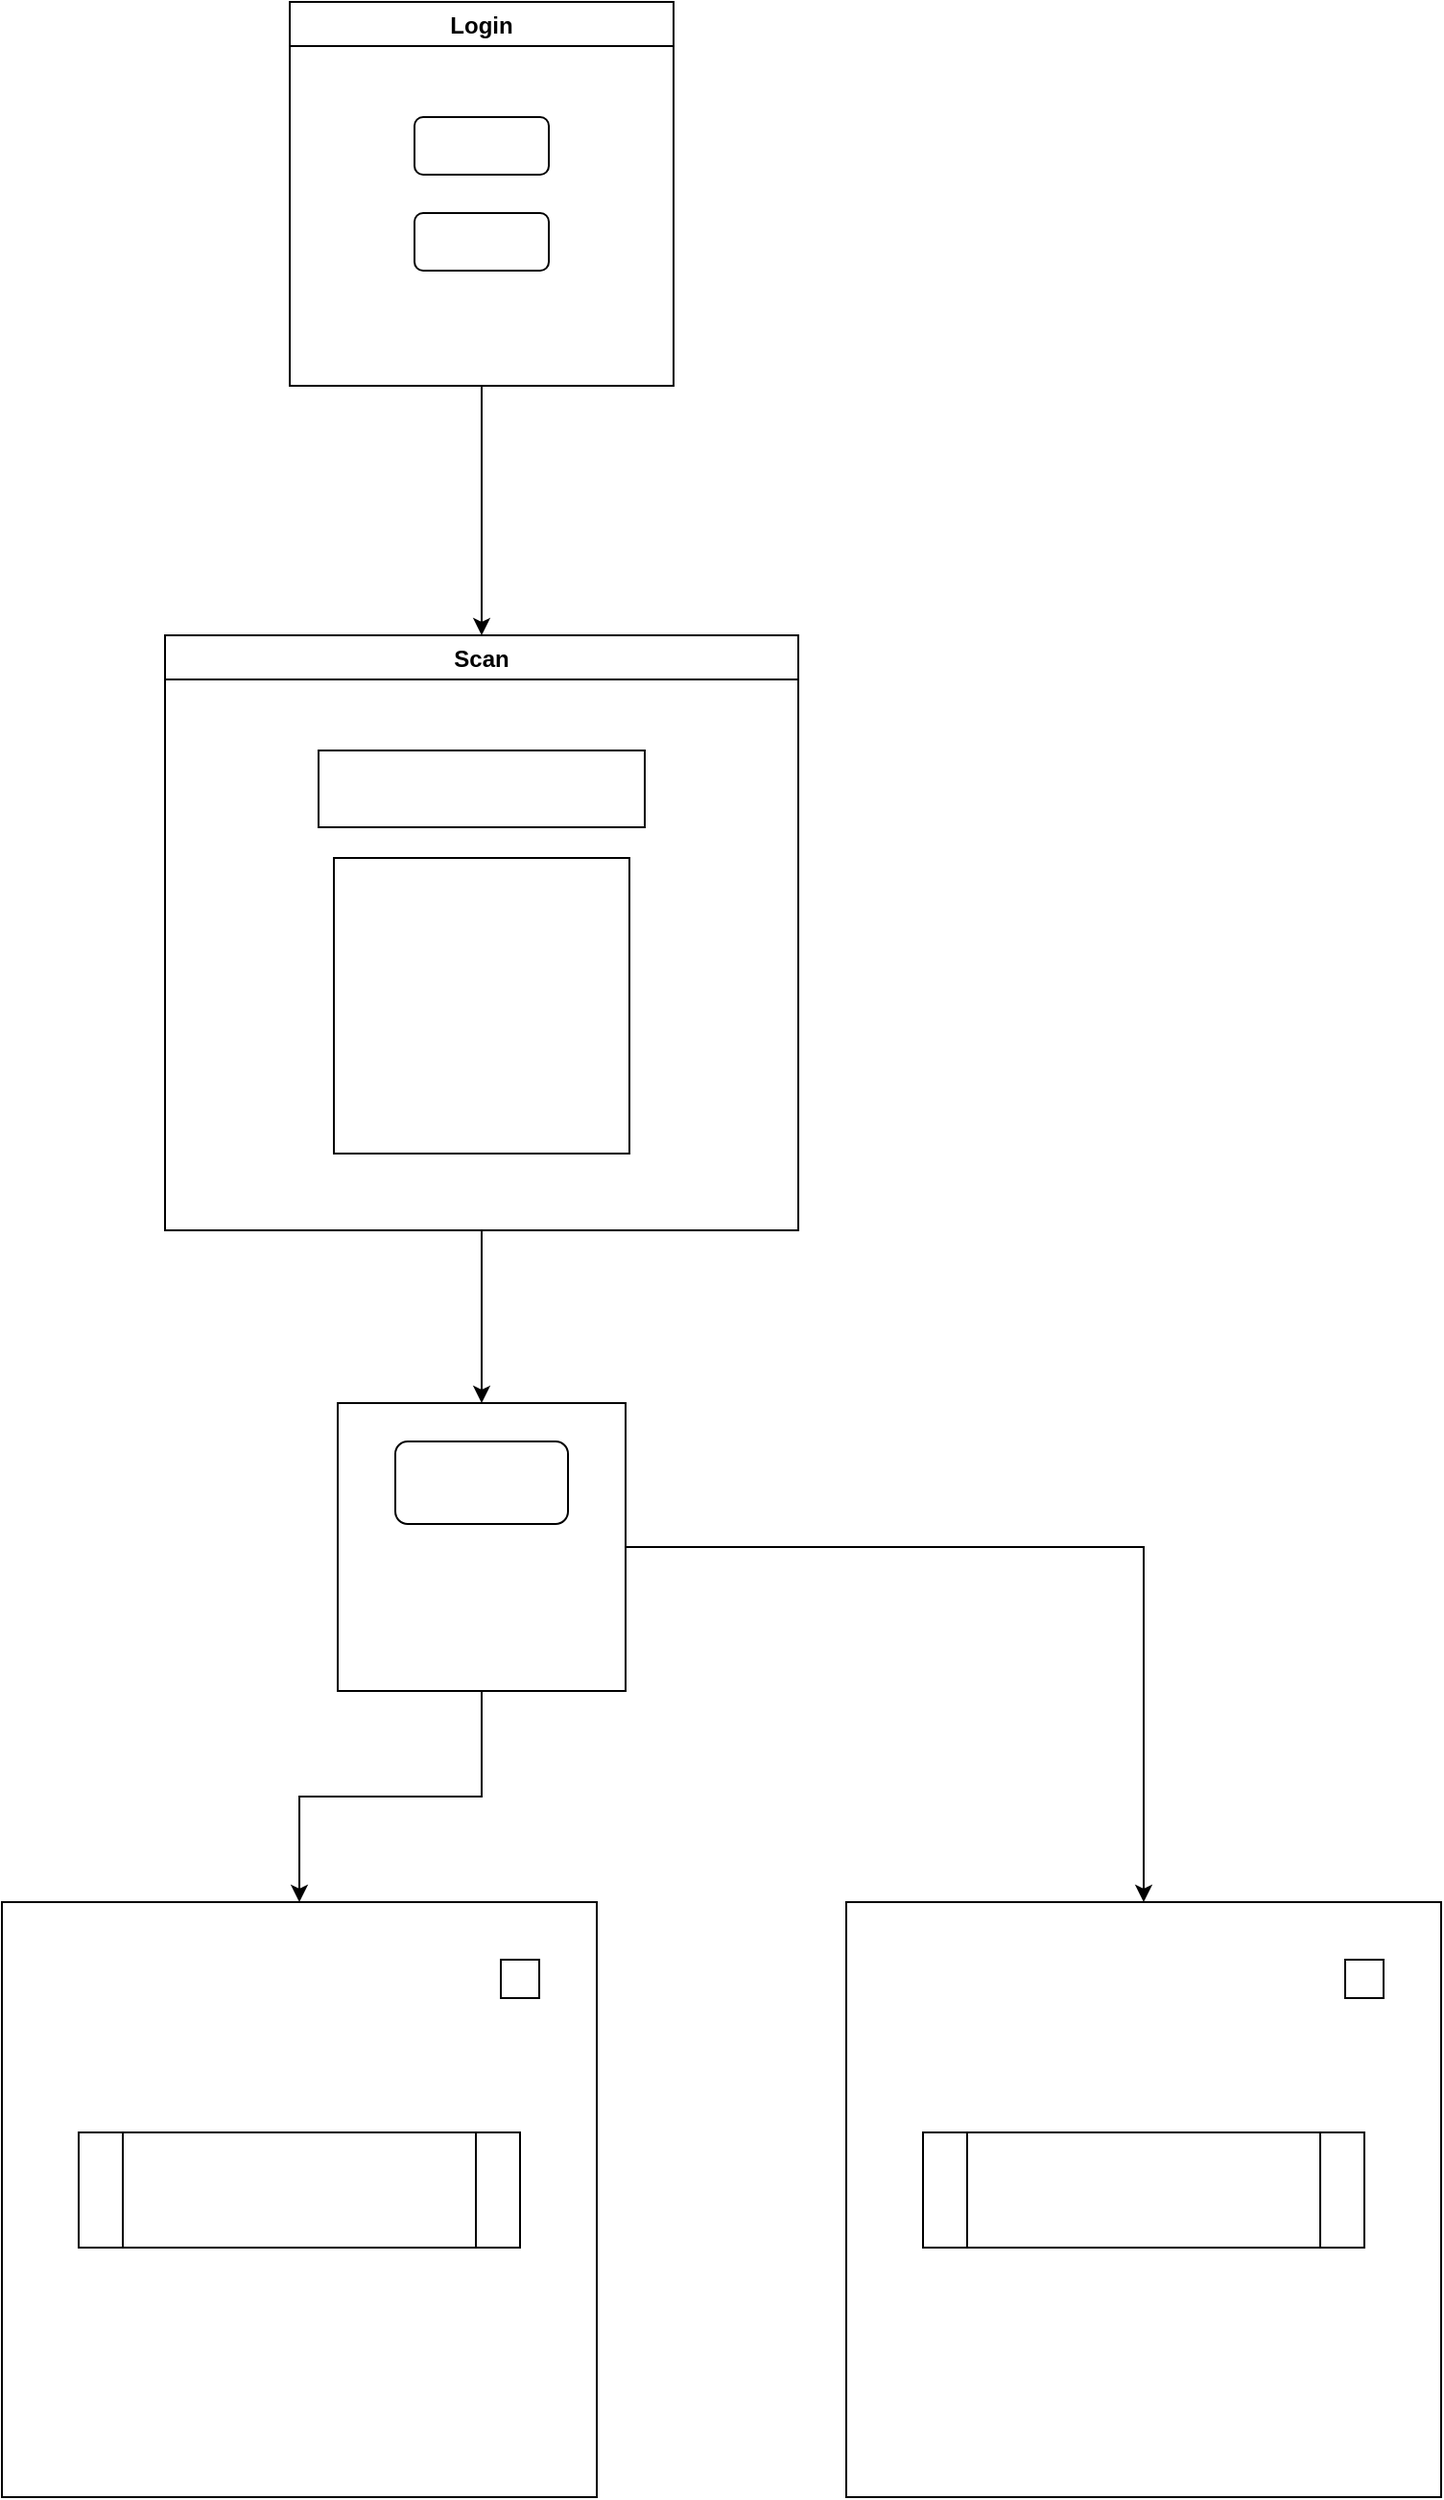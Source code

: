 <mxfile version="22.0.0" type="github">
  <diagram name="Página-1" id="TT5qz97o4cGSjBx9QpKi">
    <mxGraphModel dx="1434" dy="828" grid="1" gridSize="10" guides="1" tooltips="1" connect="1" arrows="1" fold="1" page="1" pageScale="1" pageWidth="1169" pageHeight="1654" math="0" shadow="0">
      <root>
        <mxCell id="0" />
        <mxCell id="1" parent="0" />
        <mxCell id="5mNYedqskk7XYPt0OUEE-12" style="edgeStyle=orthogonalEdgeStyle;rounded=0;orthogonalLoop=1;jettySize=auto;html=1;" edge="1" parent="1" source="0NsyaldkPNiVFsZcGUSA-2" target="0NsyaldkPNiVFsZcGUSA-8">
          <mxGeometry relative="1" as="geometry" />
        </mxCell>
        <mxCell id="0NsyaldkPNiVFsZcGUSA-2" value="Login" style="swimlane;" parent="1" vertex="1">
          <mxGeometry x="320" y="80" width="200" height="200" as="geometry" />
        </mxCell>
        <mxCell id="0NsyaldkPNiVFsZcGUSA-3" value="" style="rounded=1;whiteSpace=wrap;html=1;" parent="0NsyaldkPNiVFsZcGUSA-2" vertex="1">
          <mxGeometry x="65" y="60" width="70" height="30" as="geometry" />
        </mxCell>
        <mxCell id="0NsyaldkPNiVFsZcGUSA-5" value="" style="rounded=1;whiteSpace=wrap;html=1;" parent="0NsyaldkPNiVFsZcGUSA-2" vertex="1">
          <mxGeometry x="65" y="110" width="70" height="30" as="geometry" />
        </mxCell>
        <mxCell id="5mNYedqskk7XYPt0OUEE-29" value="" style="edgeStyle=orthogonalEdgeStyle;rounded=0;orthogonalLoop=1;jettySize=auto;html=1;" edge="1" parent="1" source="0NsyaldkPNiVFsZcGUSA-8" target="5mNYedqskk7XYPt0OUEE-26">
          <mxGeometry relative="1" as="geometry" />
        </mxCell>
        <mxCell id="0NsyaldkPNiVFsZcGUSA-8" value="Scan" style="swimlane;" parent="1" vertex="1">
          <mxGeometry x="255" y="410" width="330" height="310" as="geometry" />
        </mxCell>
        <mxCell id="0NsyaldkPNiVFsZcGUSA-9" value="" style="whiteSpace=wrap;html=1;aspect=fixed;" parent="0NsyaldkPNiVFsZcGUSA-8" vertex="1">
          <mxGeometry x="88" y="116" width="154" height="154" as="geometry" />
        </mxCell>
        <mxCell id="0NsyaldkPNiVFsZcGUSA-10" value="" style="rounded=0;whiteSpace=wrap;html=1;" parent="0NsyaldkPNiVFsZcGUSA-8" vertex="1">
          <mxGeometry x="80" y="60" width="170" height="40" as="geometry" />
        </mxCell>
        <mxCell id="5mNYedqskk7XYPt0OUEE-21" value="" style="whiteSpace=wrap;html=1;aspect=fixed;" vertex="1" parent="1">
          <mxGeometry x="170" y="1070" width="310" height="310" as="geometry" />
        </mxCell>
        <mxCell id="5mNYedqskk7XYPt0OUEE-22" value="" style="shape=process;whiteSpace=wrap;html=1;backgroundOutline=1;" vertex="1" parent="1">
          <mxGeometry x="210" y="1190" width="230" height="60" as="geometry" />
        </mxCell>
        <mxCell id="5mNYedqskk7XYPt0OUEE-15" value="" style="whiteSpace=wrap;html=1;aspect=fixed;" vertex="1" parent="1">
          <mxGeometry x="430" y="1100" width="20" height="20" as="geometry" />
        </mxCell>
        <mxCell id="5mNYedqskk7XYPt0OUEE-23" value="" style="whiteSpace=wrap;html=1;aspect=fixed;" vertex="1" parent="1">
          <mxGeometry x="610" y="1070" width="310" height="310" as="geometry" />
        </mxCell>
        <mxCell id="5mNYedqskk7XYPt0OUEE-24" value="" style="whiteSpace=wrap;html=1;aspect=fixed;" vertex="1" parent="1">
          <mxGeometry x="870" y="1100" width="20" height="20" as="geometry" />
        </mxCell>
        <mxCell id="5mNYedqskk7XYPt0OUEE-25" value="" style="shape=process;whiteSpace=wrap;html=1;backgroundOutline=1;" vertex="1" parent="1">
          <mxGeometry x="650" y="1190" width="230" height="60" as="geometry" />
        </mxCell>
        <mxCell id="5mNYedqskk7XYPt0OUEE-30" value="" style="edgeStyle=orthogonalEdgeStyle;rounded=0;orthogonalLoop=1;jettySize=auto;html=1;" edge="1" parent="1" source="5mNYedqskk7XYPt0OUEE-26" target="5mNYedqskk7XYPt0OUEE-21">
          <mxGeometry relative="1" as="geometry" />
        </mxCell>
        <mxCell id="5mNYedqskk7XYPt0OUEE-31" style="edgeStyle=orthogonalEdgeStyle;rounded=0;orthogonalLoop=1;jettySize=auto;html=1;" edge="1" parent="1" source="5mNYedqskk7XYPt0OUEE-26" target="5mNYedqskk7XYPt0OUEE-23">
          <mxGeometry relative="1" as="geometry" />
        </mxCell>
        <mxCell id="5mNYedqskk7XYPt0OUEE-26" value="" style="whiteSpace=wrap;html=1;aspect=fixed;" vertex="1" parent="1">
          <mxGeometry x="345" y="810" width="150" height="150" as="geometry" />
        </mxCell>
        <mxCell id="5mNYedqskk7XYPt0OUEE-28" value="" style="rounded=1;whiteSpace=wrap;html=1;" vertex="1" parent="1">
          <mxGeometry x="375" y="830" width="90" height="43" as="geometry" />
        </mxCell>
      </root>
    </mxGraphModel>
  </diagram>
</mxfile>
